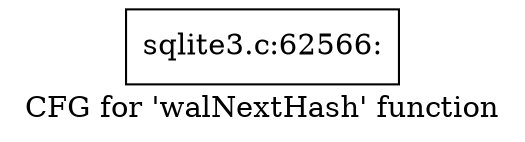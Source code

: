 digraph "CFG for 'walNextHash' function" {
	label="CFG for 'walNextHash' function";

	Node0x55c0f745f480 [shape=record,label="{sqlite3.c:62566:}"];
}
